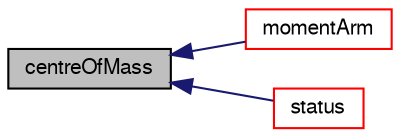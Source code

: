 digraph "centreOfMass"
{
  bgcolor="transparent";
  edge [fontname="FreeSans",fontsize="10",labelfontname="FreeSans",labelfontsize="10"];
  node [fontname="FreeSans",fontsize="10",shape=record];
  rankdir="LR";
  Node716 [label="centreOfMass",height=0.2,width=0.4,color="black", fillcolor="grey75", style="filled", fontcolor="black"];
  Node716 -> Node717 [dir="back",color="midnightblue",fontsize="10",style="solid",fontname="FreeSans"];
  Node717 [label="momentArm",height=0.2,width=0.4,color="red",URL="$a29530.html#a633eb560d634443ddd5c24bf84568cff"];
  Node716 -> Node720 [dir="back",color="midnightblue",fontsize="10",style="solid",fontname="FreeSans"];
  Node720 [label="status",height=0.2,width=0.4,color="red",URL="$a29530.html#a2115458ac48deae383afcaddb33be5dd",tooltip="Report the status of the motion. "];
}
